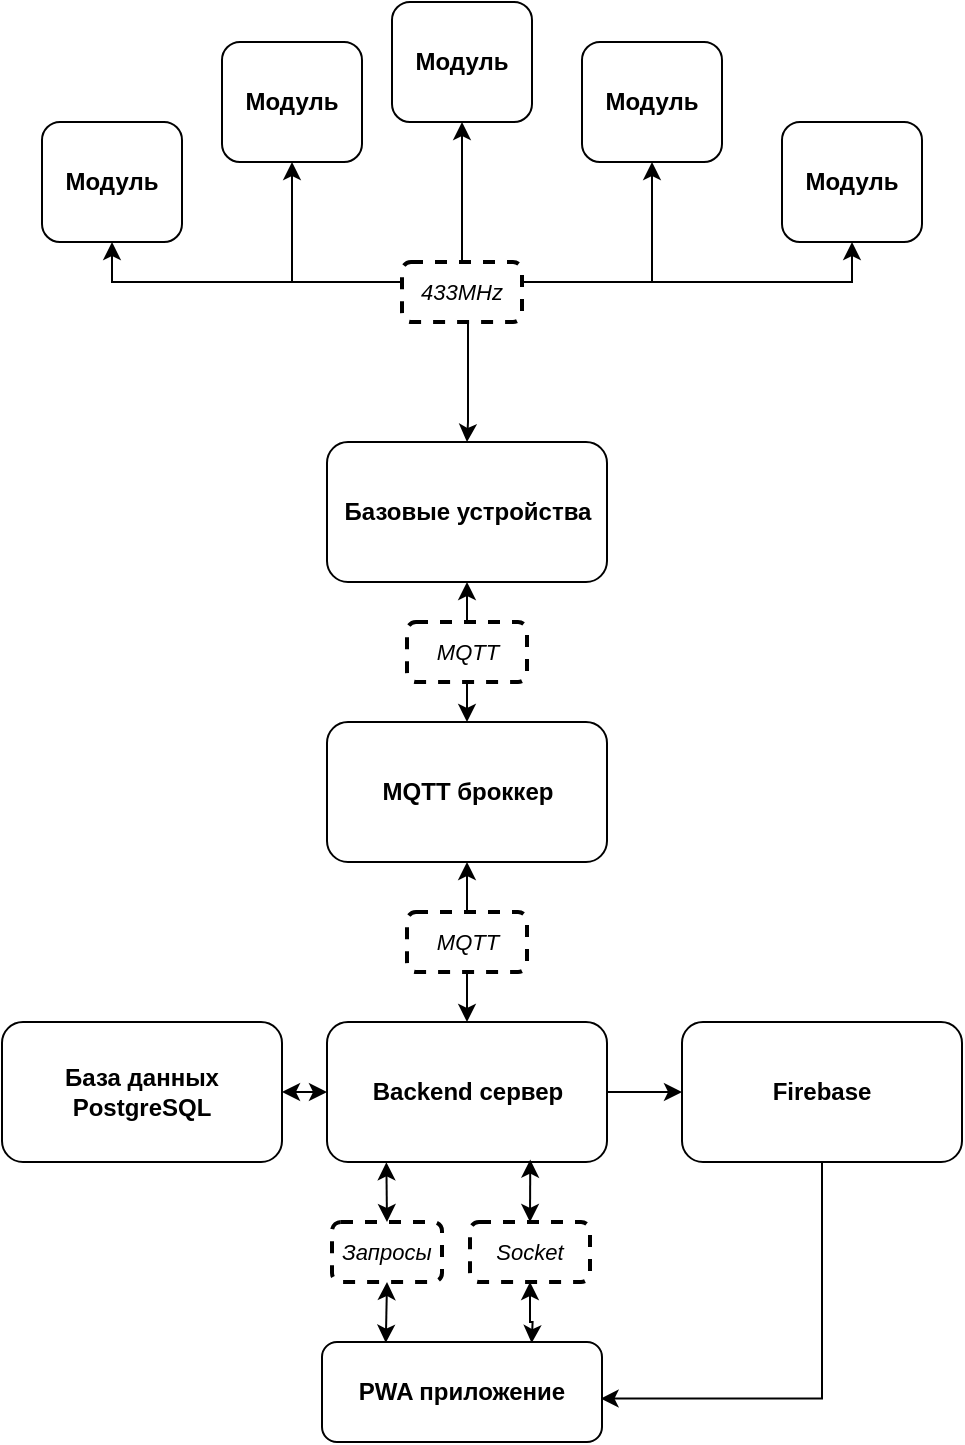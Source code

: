 <mxfile version="20.6.0" type="github">
  <diagram id="5WwtP7UHgQ0Tq_v3CiGg" name="Страница 1">
    <mxGraphModel dx="1432" dy="1093" grid="1" gridSize="10" guides="1" tooltips="1" connect="1" arrows="1" fold="1" page="1" pageScale="1" pageWidth="827" pageHeight="1169" math="0" shadow="0">
      <root>
        <mxCell id="0" />
        <mxCell id="1" parent="0" />
        <mxCell id="63DYeB1YhTp5YOeQ8yEU-18" style="edgeStyle=orthogonalEdgeStyle;rounded=0;orthogonalLoop=1;jettySize=auto;html=1;exitX=0.5;exitY=1;exitDx=0;exitDy=0;entryX=0.5;entryY=0;entryDx=0;entryDy=0;startArrow=classic;startFill=1;endArrow=none;endFill=0;" edge="1" parent="1" source="63DYeB1YhTp5YOeQ8yEU-1" target="63DYeB1YhTp5YOeQ8yEU-17">
          <mxGeometry relative="1" as="geometry" />
        </mxCell>
        <mxCell id="63DYeB1YhTp5YOeQ8yEU-1" value="Базовые устройства" style="rounded=1;whiteSpace=wrap;html=1;fontStyle=1" vertex="1" parent="1">
          <mxGeometry x="312.5" y="350" width="140" height="70" as="geometry" />
        </mxCell>
        <mxCell id="63DYeB1YhTp5YOeQ8yEU-8" style="edgeStyle=orthogonalEdgeStyle;rounded=0;orthogonalLoop=1;jettySize=auto;html=1;exitX=0.5;exitY=1;exitDx=0;exitDy=0;entryX=0.5;entryY=0;entryDx=0;entryDy=0;endArrow=none;endFill=0;startArrow=classic;startFill=1;" edge="1" parent="1" source="63DYeB1YhTp5YOeQ8yEU-2" target="63DYeB1YhTp5YOeQ8yEU-7">
          <mxGeometry relative="1" as="geometry">
            <Array as="points">
              <mxPoint x="205" y="270" />
              <mxPoint x="380" y="270" />
            </Array>
          </mxGeometry>
        </mxCell>
        <mxCell id="63DYeB1YhTp5YOeQ8yEU-2" value="Модуль" style="rounded=1;whiteSpace=wrap;html=1;fontStyle=1" vertex="1" parent="1">
          <mxGeometry x="170" y="190" width="70" height="60" as="geometry" />
        </mxCell>
        <mxCell id="63DYeB1YhTp5YOeQ8yEU-9" style="edgeStyle=orthogonalEdgeStyle;rounded=0;orthogonalLoop=1;jettySize=auto;html=1;entryX=0.5;entryY=0;entryDx=0;entryDy=0;endArrow=none;endFill=0;startArrow=classic;startFill=1;" edge="1" parent="1" source="63DYeB1YhTp5YOeQ8yEU-3" target="63DYeB1YhTp5YOeQ8yEU-7">
          <mxGeometry relative="1" as="geometry">
            <Array as="points">
              <mxPoint x="295" y="270" />
              <mxPoint x="380" y="270" />
            </Array>
          </mxGeometry>
        </mxCell>
        <mxCell id="63DYeB1YhTp5YOeQ8yEU-3" value="&lt;span style=&quot;font-weight: 700;&quot;&gt;Модуль&lt;/span&gt;" style="rounded=1;whiteSpace=wrap;html=1;" vertex="1" parent="1">
          <mxGeometry x="260" y="150" width="70" height="60" as="geometry" />
        </mxCell>
        <mxCell id="63DYeB1YhTp5YOeQ8yEU-12" style="edgeStyle=orthogonalEdgeStyle;rounded=0;orthogonalLoop=1;jettySize=auto;html=1;entryX=0.5;entryY=0;entryDx=0;entryDy=0;endArrow=none;endFill=0;startArrow=classic;startFill=1;" edge="1" parent="1" source="63DYeB1YhTp5YOeQ8yEU-4" target="63DYeB1YhTp5YOeQ8yEU-7">
          <mxGeometry relative="1" as="geometry" />
        </mxCell>
        <mxCell id="63DYeB1YhTp5YOeQ8yEU-4" value="&lt;span style=&quot;font-weight: 700;&quot;&gt;Модуль&lt;/span&gt;" style="rounded=1;whiteSpace=wrap;html=1;" vertex="1" parent="1">
          <mxGeometry x="345" y="130" width="70" height="60" as="geometry" />
        </mxCell>
        <mxCell id="63DYeB1YhTp5YOeQ8yEU-13" style="edgeStyle=orthogonalEdgeStyle;rounded=0;orthogonalLoop=1;jettySize=auto;html=1;entryX=0.5;entryY=0;entryDx=0;entryDy=0;startArrow=classic;startFill=1;endArrow=none;endFill=0;" edge="1" parent="1" source="63DYeB1YhTp5YOeQ8yEU-5" target="63DYeB1YhTp5YOeQ8yEU-7">
          <mxGeometry relative="1" as="geometry">
            <Array as="points">
              <mxPoint x="475" y="270" />
              <mxPoint x="380" y="270" />
            </Array>
          </mxGeometry>
        </mxCell>
        <mxCell id="63DYeB1YhTp5YOeQ8yEU-5" value="&lt;span style=&quot;font-weight: 700;&quot;&gt;Модуль&lt;/span&gt;" style="rounded=1;whiteSpace=wrap;html=1;" vertex="1" parent="1">
          <mxGeometry x="440" y="150" width="70" height="60" as="geometry" />
        </mxCell>
        <mxCell id="63DYeB1YhTp5YOeQ8yEU-14" style="edgeStyle=orthogonalEdgeStyle;rounded=0;orthogonalLoop=1;jettySize=auto;html=1;entryX=0.5;entryY=0;entryDx=0;entryDy=0;startArrow=classic;startFill=1;endArrow=none;endFill=0;" edge="1" parent="1" source="63DYeB1YhTp5YOeQ8yEU-6" target="63DYeB1YhTp5YOeQ8yEU-7">
          <mxGeometry relative="1" as="geometry">
            <Array as="points">
              <mxPoint x="575" y="270" />
              <mxPoint x="380" y="270" />
            </Array>
          </mxGeometry>
        </mxCell>
        <mxCell id="63DYeB1YhTp5YOeQ8yEU-6" value="&lt;span style=&quot;font-weight: 700;&quot;&gt;Модуль&lt;/span&gt;" style="rounded=1;whiteSpace=wrap;html=1;" vertex="1" parent="1">
          <mxGeometry x="540" y="190" width="70" height="60" as="geometry" />
        </mxCell>
        <mxCell id="63DYeB1YhTp5YOeQ8yEU-15" style="edgeStyle=orthogonalEdgeStyle;rounded=0;orthogonalLoop=1;jettySize=auto;html=1;entryX=0.5;entryY=0;entryDx=0;entryDy=0;startArrow=none;startFill=0;" edge="1" parent="1" source="63DYeB1YhTp5YOeQ8yEU-7" target="63DYeB1YhTp5YOeQ8yEU-1">
          <mxGeometry relative="1" as="geometry">
            <Array as="points">
              <mxPoint x="383" y="340" />
              <mxPoint x="383" y="340" />
            </Array>
          </mxGeometry>
        </mxCell>
        <mxCell id="63DYeB1YhTp5YOeQ8yEU-7" value="433MHz" style="rounded=1;whiteSpace=wrap;html=1;dashed=1;perimeterSpacing=0;strokeWidth=2;fontStyle=2;fontSize=11;" vertex="1" parent="1">
          <mxGeometry x="350" y="260" width="60" height="30" as="geometry" />
        </mxCell>
        <mxCell id="63DYeB1YhTp5YOeQ8yEU-21" style="edgeStyle=orthogonalEdgeStyle;rounded=0;orthogonalLoop=1;jettySize=auto;html=1;exitX=0.5;exitY=1;exitDx=0;exitDy=0;entryX=0.5;entryY=0;entryDx=0;entryDy=0;startArrow=none;startFill=1;" edge="1" parent="1" source="63DYeB1YhTp5YOeQ8yEU-24" target="63DYeB1YhTp5YOeQ8yEU-20">
          <mxGeometry relative="1" as="geometry" />
        </mxCell>
        <mxCell id="63DYeB1YhTp5YOeQ8yEU-16" value="MQTT броккер" style="rounded=1;whiteSpace=wrap;html=1;fontStyle=1" vertex="1" parent="1">
          <mxGeometry x="312.5" y="490" width="140" height="70" as="geometry" />
        </mxCell>
        <mxCell id="63DYeB1YhTp5YOeQ8yEU-19" style="edgeStyle=orthogonalEdgeStyle;rounded=0;orthogonalLoop=1;jettySize=auto;html=1;exitX=0.5;exitY=1;exitDx=0;exitDy=0;entryX=0.5;entryY=0;entryDx=0;entryDy=0;startArrow=none;startFill=0;" edge="1" parent="1" source="63DYeB1YhTp5YOeQ8yEU-17" target="63DYeB1YhTp5YOeQ8yEU-16">
          <mxGeometry relative="1" as="geometry" />
        </mxCell>
        <mxCell id="63DYeB1YhTp5YOeQ8yEU-17" value="MQTT" style="rounded=1;whiteSpace=wrap;html=1;dashed=1;perimeterSpacing=0;strokeWidth=2;fontStyle=2;fontSize=11;" vertex="1" parent="1">
          <mxGeometry x="352.5" y="440" width="60" height="30" as="geometry" />
        </mxCell>
        <mxCell id="63DYeB1YhTp5YOeQ8yEU-28" style="edgeStyle=orthogonalEdgeStyle;rounded=0;orthogonalLoop=1;jettySize=auto;html=1;startArrow=none;startFill=0;endArrow=classic;endFill=1;" edge="1" parent="1" source="63DYeB1YhTp5YOeQ8yEU-20" target="63DYeB1YhTp5YOeQ8yEU-26">
          <mxGeometry relative="1" as="geometry" />
        </mxCell>
        <mxCell id="63DYeB1YhTp5YOeQ8yEU-20" value="Backend сервер" style="rounded=1;whiteSpace=wrap;html=1;fontStyle=1" vertex="1" parent="1">
          <mxGeometry x="312.5" y="640" width="140" height="70" as="geometry" />
        </mxCell>
        <mxCell id="63DYeB1YhTp5YOeQ8yEU-23" style="edgeStyle=orthogonalEdgeStyle;rounded=0;orthogonalLoop=1;jettySize=auto;html=1;entryX=0;entryY=0.5;entryDx=0;entryDy=0;startArrow=classic;startFill=1;" edge="1" parent="1" source="63DYeB1YhTp5YOeQ8yEU-22" target="63DYeB1YhTp5YOeQ8yEU-20">
          <mxGeometry relative="1" as="geometry" />
        </mxCell>
        <mxCell id="63DYeB1YhTp5YOeQ8yEU-22" value="База данных&lt;br&gt;PostgreSQL" style="rounded=1;whiteSpace=wrap;html=1;fontStyle=1" vertex="1" parent="1">
          <mxGeometry x="150" y="640" width="140" height="70" as="geometry" />
        </mxCell>
        <mxCell id="63DYeB1YhTp5YOeQ8yEU-24" value="MQTT" style="rounded=1;whiteSpace=wrap;html=1;dashed=1;perimeterSpacing=0;strokeWidth=2;fontStyle=2;fontSize=11;" vertex="1" parent="1">
          <mxGeometry x="352.5" y="585" width="60" height="30" as="geometry" />
        </mxCell>
        <mxCell id="63DYeB1YhTp5YOeQ8yEU-25" value="" style="edgeStyle=orthogonalEdgeStyle;rounded=0;orthogonalLoop=1;jettySize=auto;html=1;exitX=0.5;exitY=1;exitDx=0;exitDy=0;entryX=0.5;entryY=0;entryDx=0;entryDy=0;startArrow=classic;startFill=1;endArrow=none;" edge="1" parent="1" source="63DYeB1YhTp5YOeQ8yEU-16" target="63DYeB1YhTp5YOeQ8yEU-24">
          <mxGeometry relative="1" as="geometry">
            <mxPoint x="382.5" y="580" as="sourcePoint" />
            <mxPoint x="382.5" y="690" as="targetPoint" />
          </mxGeometry>
        </mxCell>
        <mxCell id="63DYeB1YhTp5YOeQ8yEU-49" style="edgeStyle=orthogonalEdgeStyle;rounded=0;orthogonalLoop=1;jettySize=auto;html=1;entryX=0.995;entryY=0.566;entryDx=0;entryDy=0;entryPerimeter=0;fontSize=10;startArrow=none;startFill=0;endArrow=classic;endFill=1;" edge="1" parent="1" source="63DYeB1YhTp5YOeQ8yEU-26" target="63DYeB1YhTp5YOeQ8yEU-46">
          <mxGeometry relative="1" as="geometry">
            <Array as="points">
              <mxPoint x="560" y="828" />
            </Array>
          </mxGeometry>
        </mxCell>
        <mxCell id="63DYeB1YhTp5YOeQ8yEU-26" value="Firebase" style="rounded=1;whiteSpace=wrap;html=1;fontStyle=1" vertex="1" parent="1">
          <mxGeometry x="490" y="640" width="140" height="70" as="geometry" />
        </mxCell>
        <mxCell id="63DYeB1YhTp5YOeQ8yEU-42" style="edgeStyle=orthogonalEdgeStyle;rounded=0;orthogonalLoop=1;jettySize=auto;html=1;exitX=0.5;exitY=0;exitDx=0;exitDy=0;entryX=0.726;entryY=0.983;entryDx=0;entryDy=0;entryPerimeter=0;fontSize=10;startArrow=classic;startFill=1;endArrow=classic;endFill=1;" edge="1" parent="1" source="63DYeB1YhTp5YOeQ8yEU-39" target="63DYeB1YhTp5YOeQ8yEU-20">
          <mxGeometry relative="1" as="geometry" />
        </mxCell>
        <mxCell id="63DYeB1YhTp5YOeQ8yEU-43" style="edgeStyle=orthogonalEdgeStyle;rounded=0;orthogonalLoop=1;jettySize=auto;html=1;entryX=0.731;entryY=0.017;entryDx=0;entryDy=0;entryPerimeter=0;fontSize=10;startArrow=classic;startFill=1;endArrow=classic;endFill=1;" edge="1" parent="1" source="63DYeB1YhTp5YOeQ8yEU-39">
          <mxGeometry relative="1" as="geometry">
            <mxPoint x="414.84" y="800.51" as="targetPoint" />
          </mxGeometry>
        </mxCell>
        <mxCell id="63DYeB1YhTp5YOeQ8yEU-39" value="Socket" style="rounded=1;whiteSpace=wrap;html=1;dashed=1;perimeterSpacing=0;strokeWidth=2;fontStyle=2;fontSize=11;" vertex="1" parent="1">
          <mxGeometry x="384" y="740" width="60" height="30" as="geometry" />
        </mxCell>
        <mxCell id="63DYeB1YhTp5YOeQ8yEU-44" style="edgeStyle=orthogonalEdgeStyle;rounded=0;orthogonalLoop=1;jettySize=auto;html=1;exitX=0.5;exitY=1;exitDx=0;exitDy=0;entryX=0.21;entryY=0.012;entryDx=0;entryDy=0;entryPerimeter=0;fontSize=10;startArrow=classic;startFill=1;endArrow=classic;endFill=1;" edge="1" parent="1" source="63DYeB1YhTp5YOeQ8yEU-41">
          <mxGeometry relative="1" as="geometry">
            <mxPoint x="341.9" y="800.36" as="targetPoint" />
          </mxGeometry>
        </mxCell>
        <mxCell id="63DYeB1YhTp5YOeQ8yEU-45" style="edgeStyle=orthogonalEdgeStyle;rounded=0;orthogonalLoop=1;jettySize=auto;html=1;exitX=0.5;exitY=0;exitDx=0;exitDy=0;entryX=0.212;entryY=1.002;entryDx=0;entryDy=0;entryPerimeter=0;fontSize=10;startArrow=classic;startFill=1;endArrow=classic;endFill=1;" edge="1" parent="1" source="63DYeB1YhTp5YOeQ8yEU-41" target="63DYeB1YhTp5YOeQ8yEU-20">
          <mxGeometry relative="1" as="geometry" />
        </mxCell>
        <mxCell id="63DYeB1YhTp5YOeQ8yEU-41" value="Запросы" style="rounded=1;whiteSpace=wrap;html=1;dashed=1;perimeterSpacing=0;strokeWidth=2;fontStyle=2;fontSize=11;" vertex="1" parent="1">
          <mxGeometry x="315" y="740" width="55" height="30" as="geometry" />
        </mxCell>
        <mxCell id="63DYeB1YhTp5YOeQ8yEU-46" value="PWA приложение" style="rounded=1;whiteSpace=wrap;html=1;fontStyle=1" vertex="1" parent="1">
          <mxGeometry x="310" y="800" width="140" height="50" as="geometry" />
        </mxCell>
      </root>
    </mxGraphModel>
  </diagram>
</mxfile>
